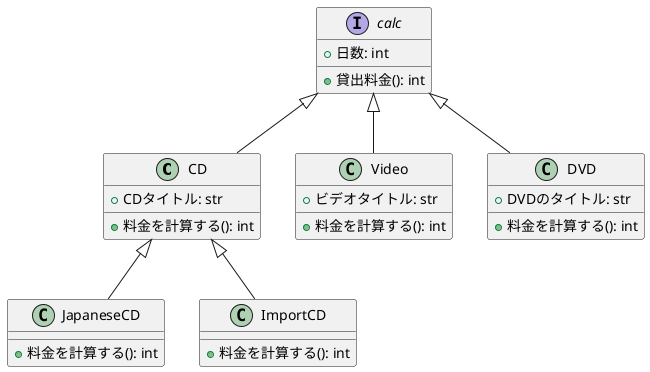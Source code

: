 @startuml
class CD {
+ CDタイトル: str

+ 料金を計算する(): int
}

class JapaneseCD {
+ 料金を計算する(): int
}

class ImportCD {
+ 料金を計算する(): int
}

class Video {
+ ビデオタイトル: str

+ 料金を計算する(): int
}

class DVD {
+ DVDのタイトル: str

+ 料金を計算する(): int
}

interface calc {
+ 日数: int
+ 貸出料金(): int
}

calc <|-- CD
CD <|-- JapaneseCD
CD <|-- ImportCD
calc <|-- Video
calc <|-- DVD

@enduml